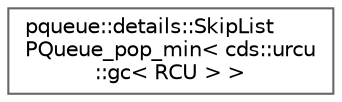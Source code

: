 digraph "类继承关系图"
{
 // LATEX_PDF_SIZE
  bgcolor="transparent";
  edge [fontname=Helvetica,fontsize=10,labelfontname=Helvetica,labelfontsize=10];
  node [fontname=Helvetica,fontsize=10,shape=box,height=0.2,width=0.4];
  rankdir="LR";
  Node0 [id="Node000000",label="pqueue::details::SkipList\lPQueue_pop_min\< cds::urcu\l::gc\< RCU \> \>",height=0.2,width=0.4,color="grey40", fillcolor="white", style="filled",URL="$structpqueue_1_1details_1_1_skip_list_p_queue__pop__min_3_01cds_1_1urcu_1_1gc_3_01_r_c_u_01_4_01_4.html",tooltip=" "];
}
